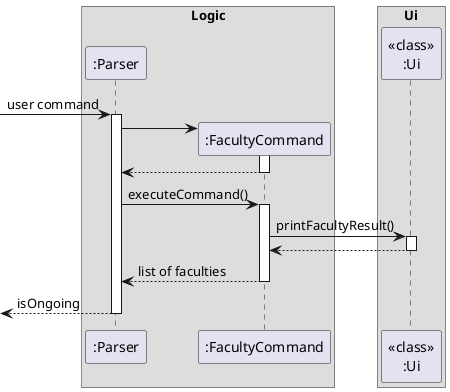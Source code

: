 @startuml

box Logic
participant ":Parser"
participant ":FacultyCommand"
end box
box Ui
participant "<<class>>\n:Ui"
end box

[-> ":Parser": user command
activate ":Parser"
create ":FacultyCommand"
":Parser" -> ":FacultyCommand"
activate ":FacultyCommand"
":FacultyCommand" --> ":Parser"
deactivate ":FacultyCommand"
":Parser" -> ":FacultyCommand": executeCommand()
activate ":FacultyCommand"

":FacultyCommand" -> "<<class>>\n:Ui": printFacultyResult()
activate "<<class>>\n:Ui"
"<<class>>\n:Ui" --> ":FacultyCommand"
deactivate "<<class>>\n:Ui"

":FacultyCommand" --> ":Parser": list of faculties
deactivate ":FacultyCommand"
[<-- ":Parser": isOngoing
deactivate ":Parser"
@enduml